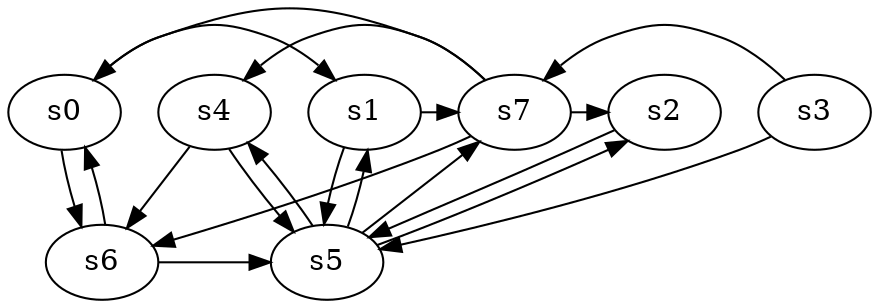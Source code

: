 digraph game_0906_complex_8 {
    s0 [name="s0", player=1];
    s1 [name="s1", player=1];
    s2 [name="s2", player=0, target=1];
    s3 [name="s3", player=1];
    s4 [name="s4", player=0];
    s5 [name="s5", player=0, target=1];
    s6 [name="s6", player=0];
    s7 [name="s7", player=0];

    s0 -> s1 [constraint="time % 2 == 0"];
    s0 -> s6;
    s1 -> s5 [constraint="time % 4 == 2 || time % 4 == 3"];
    s1 -> s7 [constraint="time % 4 == 1 && time % 4 == 2"];
    s2 -> s5;
    s3 -> s5 [constraint="!(time % 6 == 5)"];
    s3 -> s7 [constraint="time % 4 == 2 && time % 4 == 3"];
    s4 -> s5;
    s4 -> s6;
    s5 -> s1 [constraint="time % 2 == 1 || time % 2 == 0"];
    s5 -> s2 [constraint="time % 5 == 3 || time % 3 == 2"];
    s5 -> s4 [constraint="time % 5 == 1 || time % 4 == 3"];
    s5 -> s7 [constraint="time % 2 == 0 || time % 3 == 1"];
    s6 -> s0 [constraint="time % 3 == 0 && time % 4 == 1"];
    s6 -> s5 [constraint="!(time % 4 == 0)"];
    s7 -> s0 [constraint="!(time % 6 == 1)"];
    s7 -> s2 [constraint="time % 2 == 1 && time % 4 == 0"];
    s7 -> s4 [constraint="time % 2 == 0 || time % 5 == 2"];
    s7 -> s6 [constraint="time % 3 == 1 && time % 3 == 2"];
}
